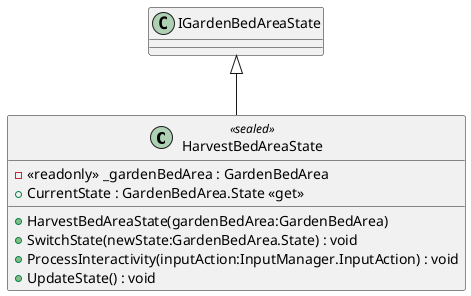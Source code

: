 @startuml
class HarvestBedAreaState <<sealed>> {
    - <<readonly>> _gardenBedArea : GardenBedArea
    + CurrentState : GardenBedArea.State <<get>>
    + HarvestBedAreaState(gardenBedArea:GardenBedArea)
    + SwitchState(newState:GardenBedArea.State) : void
    + ProcessInteractivity(inputAction:InputManager.InputAction) : void
    + UpdateState() : void
}
IGardenBedAreaState <|-- HarvestBedAreaState
@enduml
